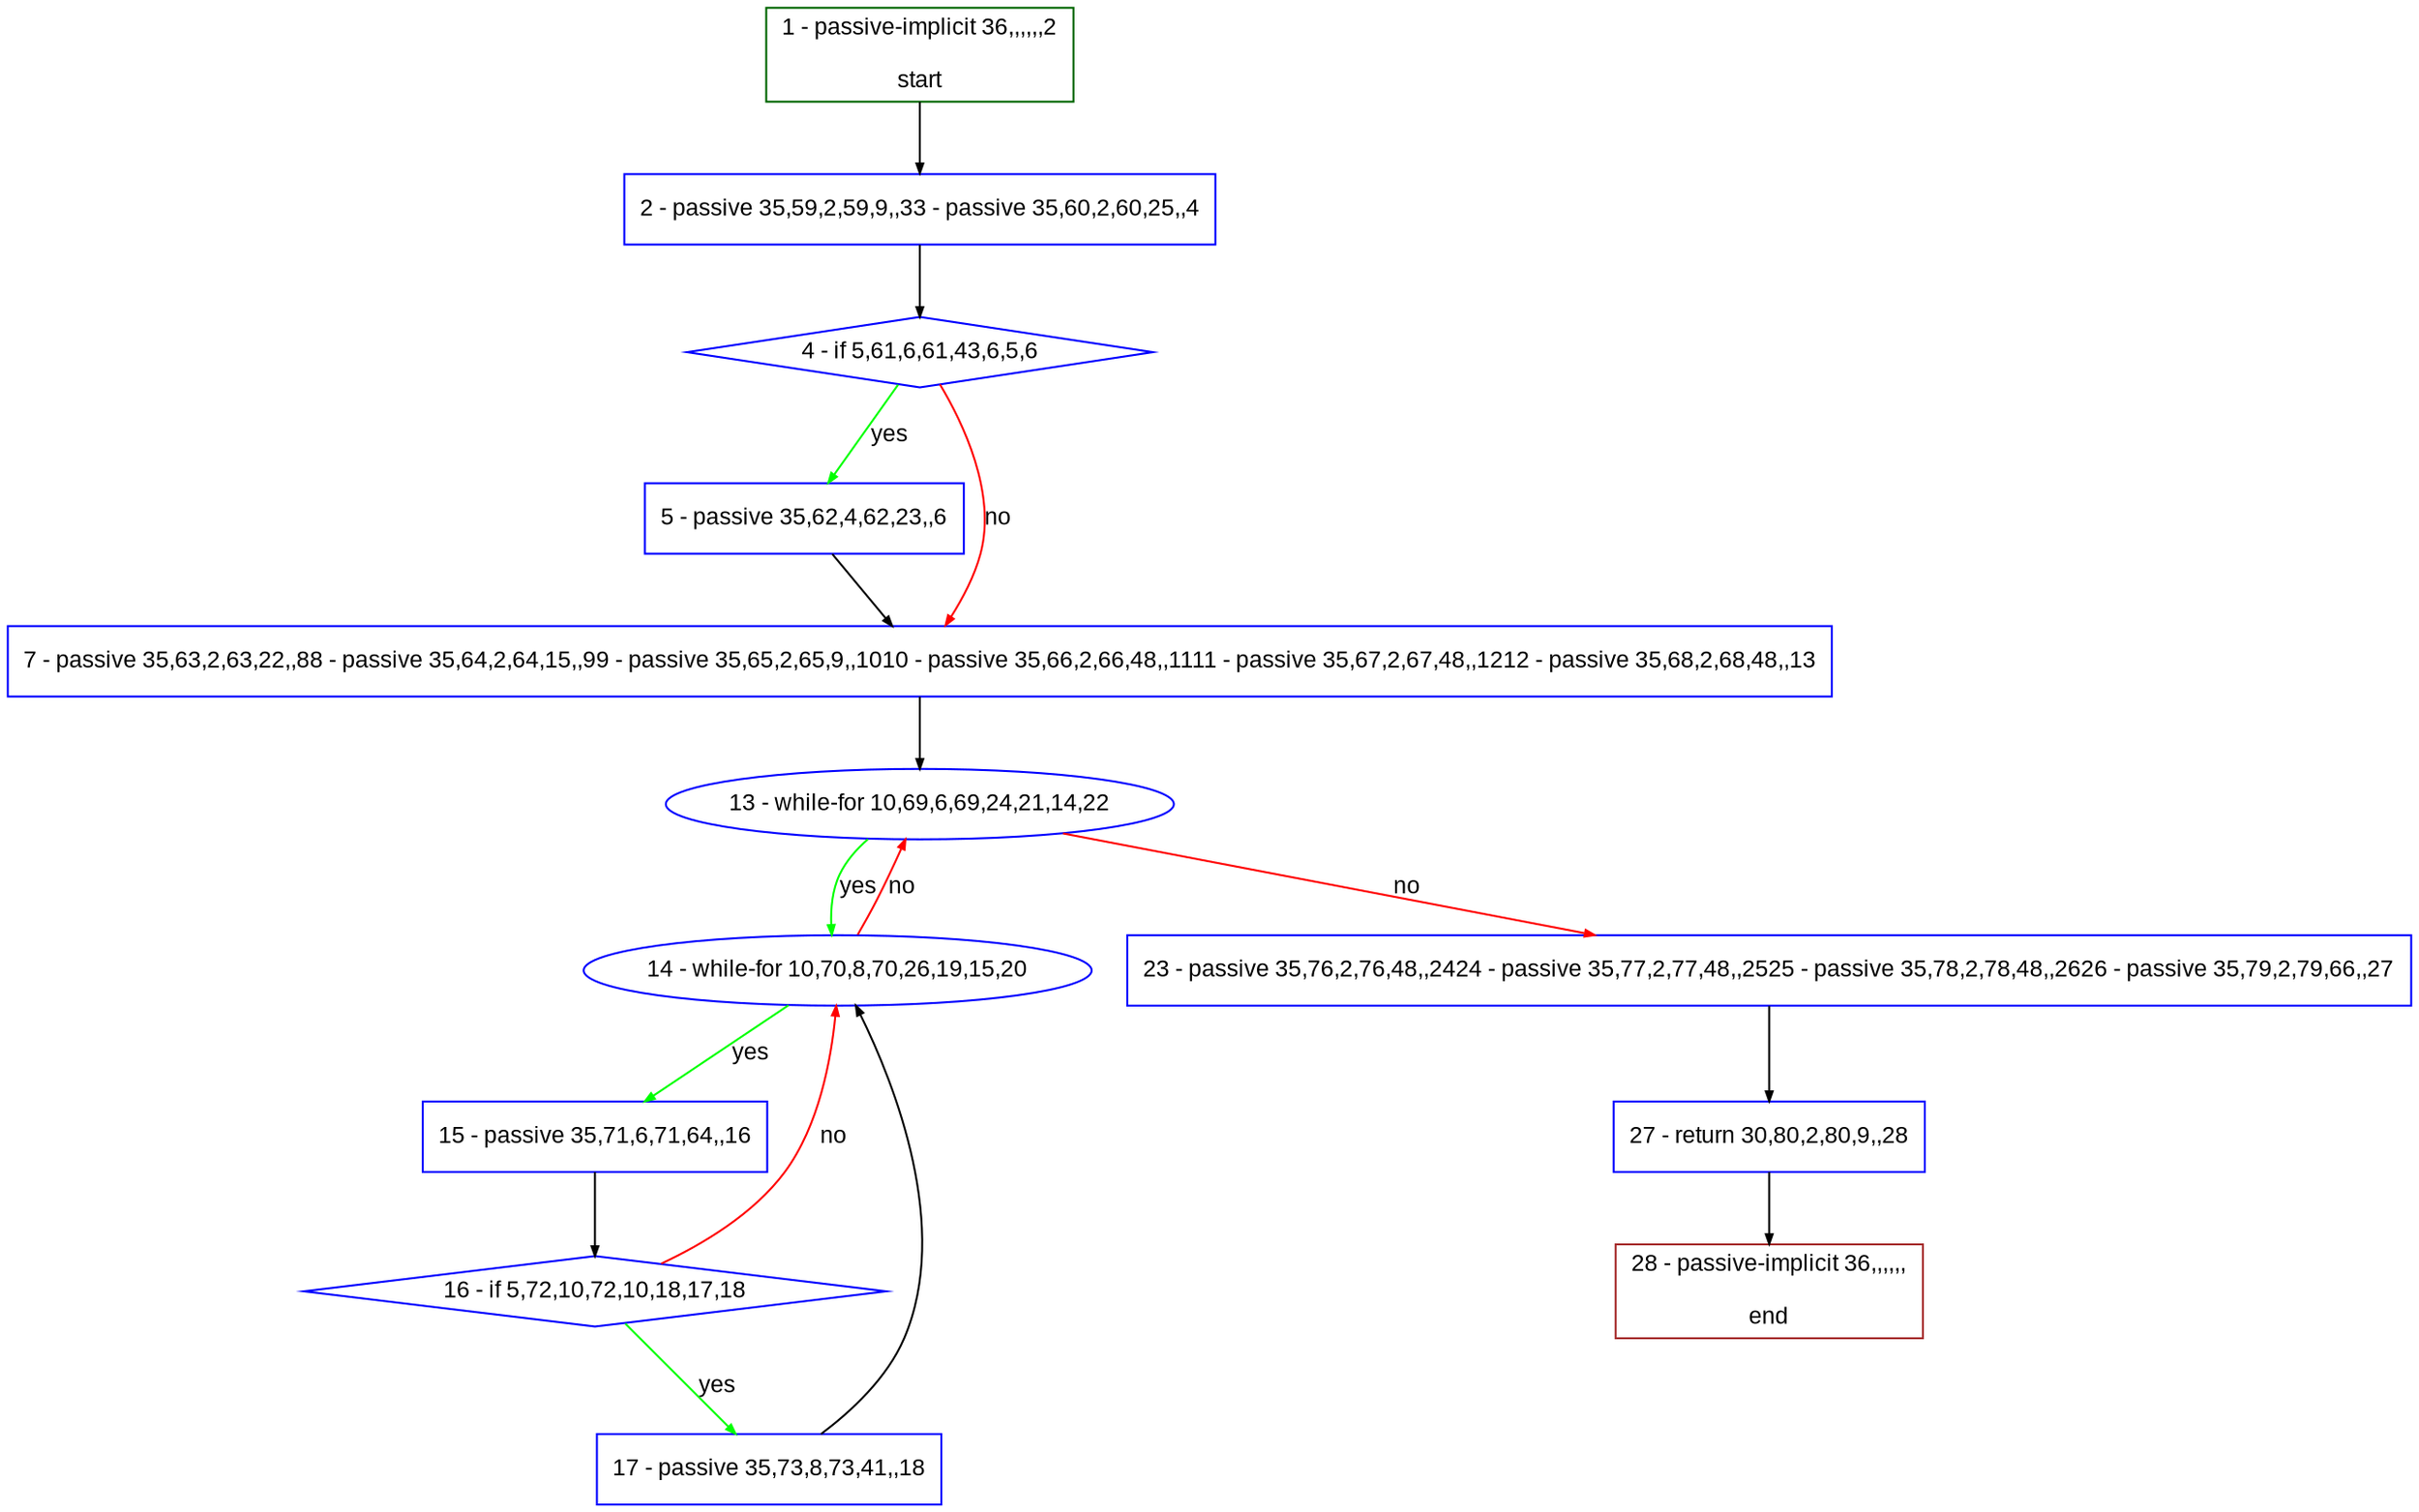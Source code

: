 digraph "" {
  graph [pack="true", label="", fontsize="12", packmode="clust", fontname="Arial", fillcolor="#FFFFCC", bgcolor="white", style="rounded,filled", compound="true"];
  node [node_initialized="no", label="", color="grey", fontsize="12", fillcolor="white", fontname="Arial", style="filled", shape="rectangle", compound="true", fixedsize="false"];
  edge [fontcolor="black", arrowhead="normal", arrowtail="none", arrowsize="0.5", ltail="", label="", color="black", fontsize="12", lhead="", fontname="Arial", dir="forward", compound="true"];
  __N1 [label="2 - passive 35,59,2,59,9,,33 - passive 35,60,2,60,25,,4", color="#0000ff", fillcolor="#ffffff", style="filled", shape="box"];
  __N2 [label="1 - passive-implicit 36,,,,,,2\n\nstart", color="#006400", fillcolor="#ffffff", style="filled", shape="box"];
  __N3 [label="4 - if 5,61,6,61,43,6,5,6", color="#0000ff", fillcolor="#ffffff", style="filled", shape="diamond"];
  __N4 [label="5 - passive 35,62,4,62,23,,6", color="#0000ff", fillcolor="#ffffff", style="filled", shape="box"];
  __N5 [label="7 - passive 35,63,2,63,22,,88 - passive 35,64,2,64,15,,99 - passive 35,65,2,65,9,,1010 - passive 35,66,2,66,48,,1111 - passive 35,67,2,67,48,,1212 - passive 35,68,2,68,48,,13", color="#0000ff", fillcolor="#ffffff", style="filled", shape="box"];
  __N6 [label="13 - while-for 10,69,6,69,24,21,14,22", color="#0000ff", fillcolor="#ffffff", style="filled", shape="oval"];
  __N7 [label="14 - while-for 10,70,8,70,26,19,15,20", color="#0000ff", fillcolor="#ffffff", style="filled", shape="oval"];
  __N8 [label="23 - passive 35,76,2,76,48,,2424 - passive 35,77,2,77,48,,2525 - passive 35,78,2,78,48,,2626 - passive 35,79,2,79,66,,27", color="#0000ff", fillcolor="#ffffff", style="filled", shape="box"];
  __N9 [label="15 - passive 35,71,6,71,64,,16", color="#0000ff", fillcolor="#ffffff", style="filled", shape="box"];
  __N10 [label="16 - if 5,72,10,72,10,18,17,18", color="#0000ff", fillcolor="#ffffff", style="filled", shape="diamond"];
  __N11 [label="17 - passive 35,73,8,73,41,,18", color="#0000ff", fillcolor="#ffffff", style="filled", shape="box"];
  __N12 [label="27 - return 30,80,2,80,9,,28", color="#0000ff", fillcolor="#ffffff", style="filled", shape="box"];
  __N13 [label="28 - passive-implicit 36,,,,,,\n\nend", color="#a52a2a", fillcolor="#ffffff", style="filled", shape="box"];
  __N2 -> __N1 [arrowhead="normal", arrowtail="none", color="#000000", label="", dir="forward"];
  __N1 -> __N3 [arrowhead="normal", arrowtail="none", color="#000000", label="", dir="forward"];
  __N3 -> __N4 [arrowhead="normal", arrowtail="none", color="#00ff00", label="yes", dir="forward"];
  __N3 -> __N5 [arrowhead="normal", arrowtail="none", color="#ff0000", label="no", dir="forward"];
  __N4 -> __N5 [arrowhead="normal", arrowtail="none", color="#000000", label="", dir="forward"];
  __N5 -> __N6 [arrowhead="normal", arrowtail="none", color="#000000", label="", dir="forward"];
  __N6 -> __N7 [arrowhead="normal", arrowtail="none", color="#00ff00", label="yes", dir="forward"];
  __N7 -> __N6 [arrowhead="normal", arrowtail="none", color="#ff0000", label="no", dir="forward"];
  __N6 -> __N8 [arrowhead="normal", arrowtail="none", color="#ff0000", label="no", dir="forward"];
  __N7 -> __N9 [arrowhead="normal", arrowtail="none", color="#00ff00", label="yes", dir="forward"];
  __N9 -> __N10 [arrowhead="normal", arrowtail="none", color="#000000", label="", dir="forward"];
  __N10 -> __N7 [arrowhead="normal", arrowtail="none", color="#ff0000", label="no", dir="forward"];
  __N10 -> __N11 [arrowhead="normal", arrowtail="none", color="#00ff00", label="yes", dir="forward"];
  __N11 -> __N7 [arrowhead="normal", arrowtail="none", color="#000000", label="", dir="forward"];
  __N8 -> __N12 [arrowhead="normal", arrowtail="none", color="#000000", label="", dir="forward"];
  __N12 -> __N13 [arrowhead="normal", arrowtail="none", color="#000000", label="", dir="forward"];
}
